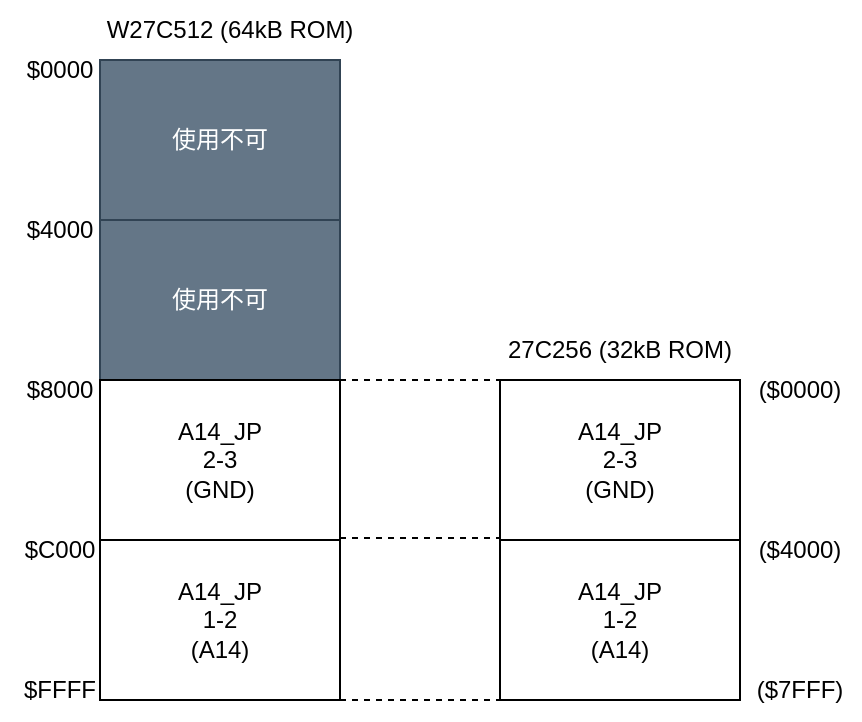 <mxfile version="24.2.5" type="device">
  <diagram name="ページ1" id="ezqa6q_xzTqUXCjV3tu2">
    <mxGraphModel dx="1434" dy="836" grid="0" gridSize="10" guides="1" tooltips="1" connect="1" arrows="1" fold="1" page="1" pageScale="1" pageWidth="827" pageHeight="1169" math="0" shadow="0">
      <root>
        <mxCell id="0" />
        <mxCell id="1" parent="0" />
        <mxCell id="OOqKUGuKUAyLTxybAuJs-1" value="使用不可" style="rounded=0;whiteSpace=wrap;html=1;fillColor=#647687;fontColor=#ffffff;strokeColor=#314354;" parent="1" vertex="1">
          <mxGeometry x="240" y="160" width="120" height="80" as="geometry" />
        </mxCell>
        <mxCell id="OOqKUGuKUAyLTxybAuJs-2" value="使用不可" style="rounded=0;whiteSpace=wrap;html=1;fillColor=#647687;fontColor=#ffffff;strokeColor=#314354;" parent="1" vertex="1">
          <mxGeometry x="240" y="240" width="120" height="80" as="geometry" />
        </mxCell>
        <mxCell id="OOqKUGuKUAyLTxybAuJs-3" value="A14_JP&lt;div&gt;2-3&lt;/div&gt;&lt;div&gt;(GND)&lt;/div&gt;" style="rounded=0;whiteSpace=wrap;html=1;" parent="1" vertex="1">
          <mxGeometry x="240" y="320" width="120" height="80" as="geometry" />
        </mxCell>
        <mxCell id="OOqKUGuKUAyLTxybAuJs-4" value="A14_JP&lt;div&gt;1-2&lt;/div&gt;&lt;div&gt;(A14)&lt;/div&gt;" style="rounded=0;whiteSpace=wrap;html=1;" parent="1" vertex="1">
          <mxGeometry x="240" y="400" width="120" height="80" as="geometry" />
        </mxCell>
        <mxCell id="OOqKUGuKUAyLTxybAuJs-5" value="A14_JP&lt;div&gt;2-3&lt;/div&gt;&lt;div&gt;(GND)&lt;/div&gt;" style="rounded=0;whiteSpace=wrap;html=1;" parent="1" vertex="1">
          <mxGeometry x="440" y="320" width="120" height="80" as="geometry" />
        </mxCell>
        <mxCell id="OOqKUGuKUAyLTxybAuJs-6" value="A14_JP&lt;div&gt;1-2&lt;/div&gt;&lt;div&gt;(A14)&lt;/div&gt;" style="rounded=0;whiteSpace=wrap;html=1;" parent="1" vertex="1">
          <mxGeometry x="440" y="400" width="120" height="80" as="geometry" />
        </mxCell>
        <mxCell id="OOqKUGuKUAyLTxybAuJs-7" value="W27C512 (64kB ROM)" style="text;html=1;align=center;verticalAlign=middle;whiteSpace=wrap;rounded=0;" parent="1" vertex="1">
          <mxGeometry x="240" y="130" width="130" height="30" as="geometry" />
        </mxCell>
        <mxCell id="OOqKUGuKUAyLTxybAuJs-8" value="27C256 (32kB ROM)" style="text;html=1;align=center;verticalAlign=middle;whiteSpace=wrap;rounded=0;" parent="1" vertex="1">
          <mxGeometry x="435" y="290" width="130" height="30" as="geometry" />
        </mxCell>
        <mxCell id="OOqKUGuKUAyLTxybAuJs-9" value="$0000" style="text;html=1;align=center;verticalAlign=middle;whiteSpace=wrap;rounded=0;" parent="1" vertex="1">
          <mxGeometry x="190" y="150" width="60" height="30" as="geometry" />
        </mxCell>
        <mxCell id="OOqKUGuKUAyLTxybAuJs-10" value="$4000" style="text;html=1;align=center;verticalAlign=middle;whiteSpace=wrap;rounded=0;" parent="1" vertex="1">
          <mxGeometry x="190" y="230" width="60" height="30" as="geometry" />
        </mxCell>
        <mxCell id="OOqKUGuKUAyLTxybAuJs-11" value="$8000" style="text;html=1;align=center;verticalAlign=middle;whiteSpace=wrap;rounded=0;" parent="1" vertex="1">
          <mxGeometry x="190" y="310" width="60" height="30" as="geometry" />
        </mxCell>
        <mxCell id="OOqKUGuKUAyLTxybAuJs-12" value="$C000" style="text;html=1;align=center;verticalAlign=middle;whiteSpace=wrap;rounded=0;" parent="1" vertex="1">
          <mxGeometry x="190" y="390" width="60" height="30" as="geometry" />
        </mxCell>
        <mxCell id="OOqKUGuKUAyLTxybAuJs-13" value="($0000)" style="text;html=1;align=center;verticalAlign=middle;whiteSpace=wrap;rounded=0;" parent="1" vertex="1">
          <mxGeometry x="560" y="310" width="60" height="30" as="geometry" />
        </mxCell>
        <mxCell id="OOqKUGuKUAyLTxybAuJs-14" value="($4000)" style="text;html=1;align=center;verticalAlign=middle;whiteSpace=wrap;rounded=0;" parent="1" vertex="1">
          <mxGeometry x="560" y="390" width="60" height="30" as="geometry" />
        </mxCell>
        <mxCell id="OOqKUGuKUAyLTxybAuJs-15" value="$FFFF" style="text;html=1;align=center;verticalAlign=middle;whiteSpace=wrap;rounded=0;" parent="1" vertex="1">
          <mxGeometry x="190" y="460" width="60" height="30" as="geometry" />
        </mxCell>
        <mxCell id="OOqKUGuKUAyLTxybAuJs-16" value="($7FFF)" style="text;html=1;align=center;verticalAlign=middle;whiteSpace=wrap;rounded=0;" parent="1" vertex="1">
          <mxGeometry x="560" y="460" width="60" height="30" as="geometry" />
        </mxCell>
        <mxCell id="OOqKUGuKUAyLTxybAuJs-17" value="" style="endArrow=none;dashed=1;html=1;rounded=0;exitX=1;exitY=1;exitDx=0;exitDy=0;entryX=0;entryY=1;entryDx=0;entryDy=0;" parent="1" source="OOqKUGuKUAyLTxybAuJs-4" target="OOqKUGuKUAyLTxybAuJs-6" edge="1">
          <mxGeometry width="50" height="50" relative="1" as="geometry">
            <mxPoint x="390" y="450" as="sourcePoint" />
            <mxPoint x="440" y="400" as="targetPoint" />
          </mxGeometry>
        </mxCell>
        <mxCell id="OOqKUGuKUAyLTxybAuJs-18" value="" style="endArrow=none;dashed=1;html=1;rounded=0;exitX=1;exitY=1;exitDx=0;exitDy=0;entryX=0;entryY=1;entryDx=0;entryDy=0;" parent="1" edge="1">
          <mxGeometry width="50" height="50" relative="1" as="geometry">
            <mxPoint x="360" y="399" as="sourcePoint" />
            <mxPoint x="440" y="399" as="targetPoint" />
          </mxGeometry>
        </mxCell>
        <mxCell id="OOqKUGuKUAyLTxybAuJs-19" value="" style="endArrow=none;dashed=1;html=1;rounded=0;exitX=1;exitY=1;exitDx=0;exitDy=0;entryX=0;entryY=1;entryDx=0;entryDy=0;" parent="1" edge="1">
          <mxGeometry width="50" height="50" relative="1" as="geometry">
            <mxPoint x="360" y="320" as="sourcePoint" />
            <mxPoint x="440" y="320" as="targetPoint" />
          </mxGeometry>
        </mxCell>
      </root>
    </mxGraphModel>
  </diagram>
</mxfile>
